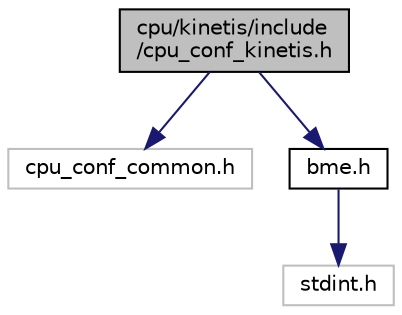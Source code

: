 digraph "cpu/kinetis/include/cpu_conf_kinetis.h"
{
 // LATEX_PDF_SIZE
  edge [fontname="Helvetica",fontsize="10",labelfontname="Helvetica",labelfontsize="10"];
  node [fontname="Helvetica",fontsize="10",shape=record];
  Node1 [label="cpu/kinetis/include\l/cpu_conf_kinetis.h",height=0.2,width=0.4,color="black", fillcolor="grey75", style="filled", fontcolor="black",tooltip="CPU specific definitions common to all Kinetis CPUs."];
  Node1 -> Node2 [color="midnightblue",fontsize="10",style="solid",fontname="Helvetica"];
  Node2 [label="cpu_conf_common.h",height=0.2,width=0.4,color="grey75", fillcolor="white", style="filled",tooltip=" "];
  Node1 -> Node3 [color="midnightblue",fontsize="10",style="solid",fontname="Helvetica"];
  Node3 [label="bme.h",height=0.2,width=0.4,color="black", fillcolor="white", style="filled",URL="$bme_8h.html",tooltip="Macro definitions for the Kinetis Bit Manipulation Engine (BME)"];
  Node3 -> Node4 [color="midnightblue",fontsize="10",style="solid",fontname="Helvetica"];
  Node4 [label="stdint.h",height=0.2,width=0.4,color="grey75", fillcolor="white", style="filled",tooltip=" "];
}
